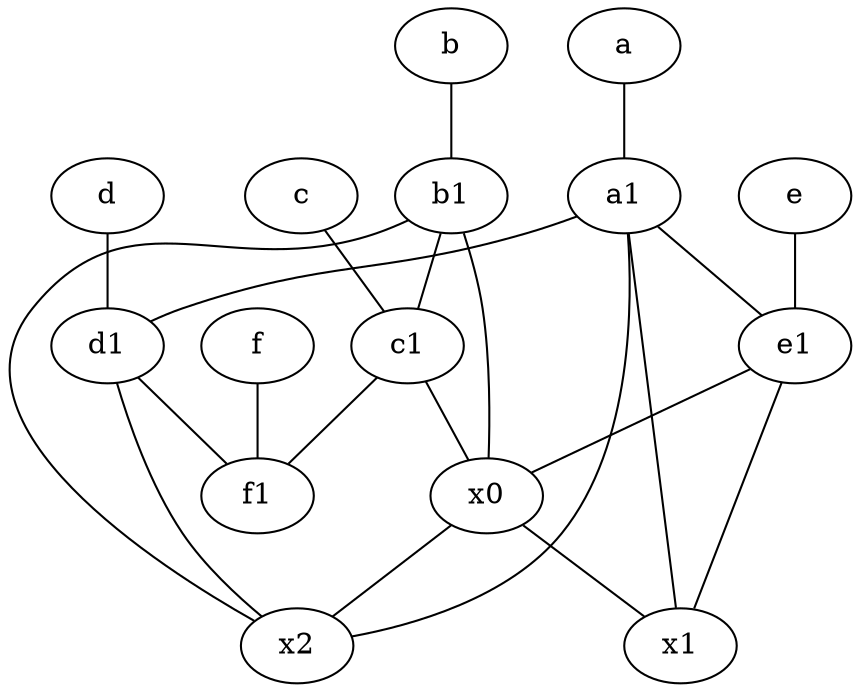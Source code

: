 graph {
	node [labelfontsize=50]
	b1 [labelfontsize=50 pos="9,4!"]
	f [labelfontsize=50 pos="3,9!"]
	a1 [labelfontsize=50 pos="8,3!"]
	x1 [labelfontsize=50]
	c1 [labelfontsize=50 pos="4.5,3!"]
	e1 [labelfontsize=50 pos="7,7!"]
	e [labelfontsize=50 pos="7,9!"]
	b [labelfontsize=50 pos="10,4!"]
	f1 [labelfontsize=50 pos="3,8!"]
	d [labelfontsize=50 pos="2,5!"]
	x2 [labelfontsize=50]
	d1 [labelfontsize=50 pos="3,5!"]
	x0 [labelfontsize=50]
	c [labelfontsize=50 pos="4.5,2!"]
	a [labelfontsize=50 pos="8,2!"]
	e1 -- x1
	b1 -- x2
	a1 -- x1
	d1 -- x2
	b -- b1
	e -- e1
	b1 -- x0
	c1 -- f1
	f -- f1
	a1 -- x2
	a1 -- d1
	x0 -- x1
	c1 -- x0
	x0 -- x2
	c -- c1
	b1 -- c1
	a1 -- e1
	a -- a1
	d -- d1
	e1 -- x0
	d1 -- f1
}
